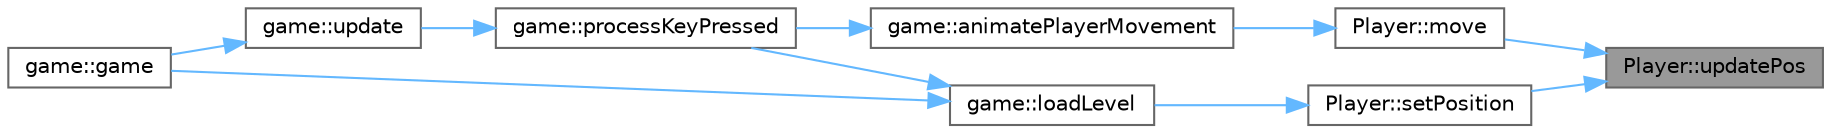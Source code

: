 digraph "Player::updatePos"
{
 // LATEX_PDF_SIZE
  bgcolor="transparent";
  edge [fontname=Helvetica,fontsize=10,labelfontname=Helvetica,labelfontsize=10];
  node [fontname=Helvetica,fontsize=10,shape=box,height=0.2,width=0.4];
  rankdir="RL";
  Node1 [label="Player::updatePos",height=0.2,width=0.4,color="gray40", fillcolor="grey60", style="filled", fontcolor="black",tooltip=" "];
  Node1 -> Node2 [dir="back",color="steelblue1",style="solid"];
  Node2 [label="Player::move",height=0.2,width=0.4,color="grey40", fillcolor="white", style="filled",URL="$class_player_a98cd793fa083f387a0e688adc662ff19.html#a98cd793fa083f387a0e688adc662ff19",tooltip=" "];
  Node2 -> Node3 [dir="back",color="steelblue1",style="solid"];
  Node3 [label="game::animatePlayerMovement",height=0.2,width=0.4,color="grey40", fillcolor="white", style="filled",URL="$classgame_adc58c649d4738e641399aa41a7f066d3.html#adc58c649d4738e641399aa41a7f066d3",tooltip=" "];
  Node3 -> Node4 [dir="back",color="steelblue1",style="solid"];
  Node4 [label="game::processKeyPressed",height=0.2,width=0.4,color="grey40", fillcolor="white", style="filled",URL="$classgame_a9466b379a74f91e07acb2eb72308f896.html#a9466b379a74f91e07acb2eb72308f896",tooltip=" "];
  Node4 -> Node5 [dir="back",color="steelblue1",style="solid"];
  Node5 [label="game::update",height=0.2,width=0.4,color="grey40", fillcolor="white", style="filled",URL="$classgame_a2be7307eb3c9065fc7c728edd68d0a78.html#a2be7307eb3c9065fc7c728edd68d0a78",tooltip=" "];
  Node5 -> Node6 [dir="back",color="steelblue1",style="solid"];
  Node6 [label="game::game",height=0.2,width=0.4,color="grey40", fillcolor="white", style="filled",URL="$classgame_a48142f39e994013d00e7691244f86236.html#a48142f39e994013d00e7691244f86236",tooltip=" "];
  Node1 -> Node7 [dir="back",color="steelblue1",style="solid"];
  Node7 [label="Player::setPosition",height=0.2,width=0.4,color="grey40", fillcolor="white", style="filled",URL="$class_player_a95ccaeadcde14dc26c1e996fe90e8f9f.html#a95ccaeadcde14dc26c1e996fe90e8f9f",tooltip=" "];
  Node7 -> Node8 [dir="back",color="steelblue1",style="solid"];
  Node8 [label="game::loadLevel",height=0.2,width=0.4,color="grey40", fillcolor="white", style="filled",URL="$classgame_a52f195f9e1b275c07ea78d3ae167dab2.html#a52f195f9e1b275c07ea78d3ae167dab2",tooltip=" "];
  Node8 -> Node6 [dir="back",color="steelblue1",style="solid"];
  Node8 -> Node4 [dir="back",color="steelblue1",style="solid"];
}
